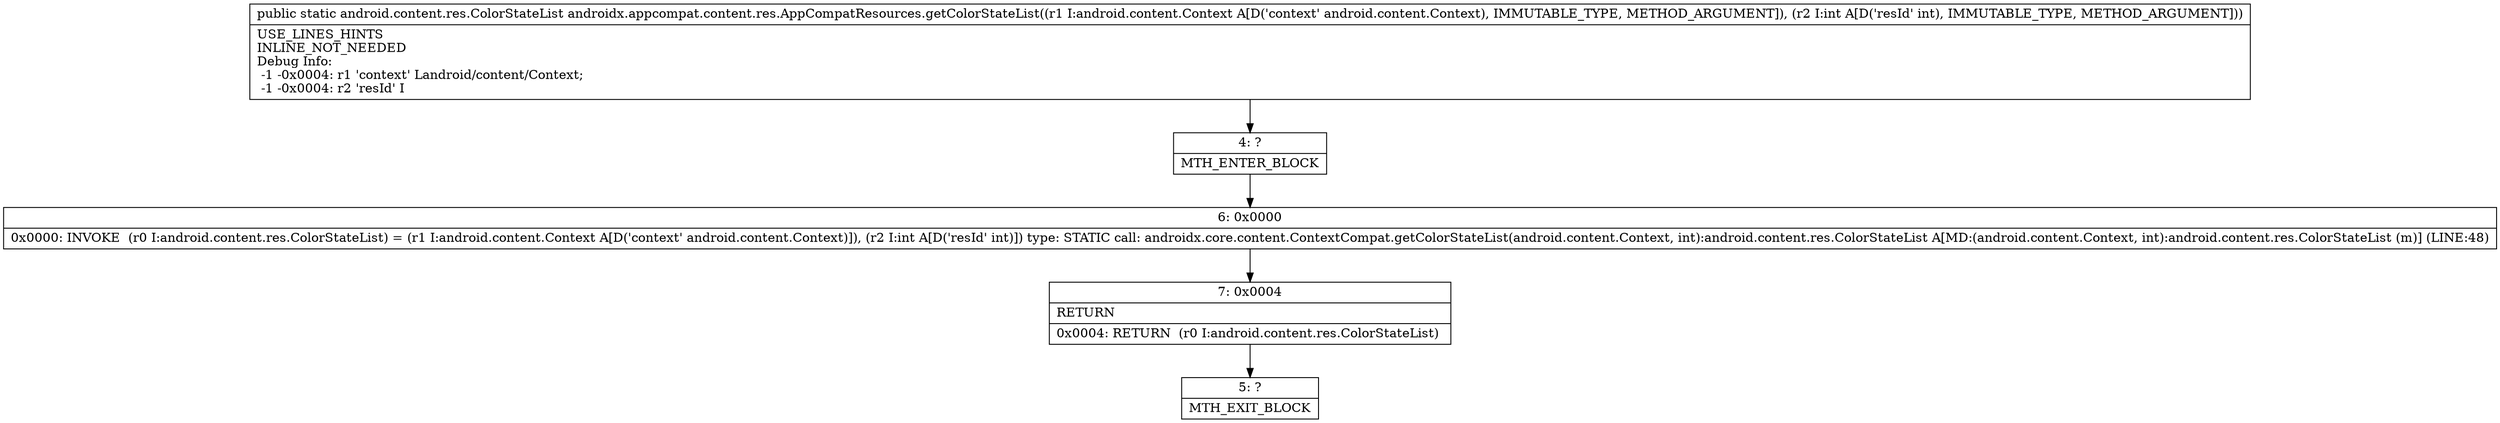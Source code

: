 digraph "CFG forandroidx.appcompat.content.res.AppCompatResources.getColorStateList(Landroid\/content\/Context;I)Landroid\/content\/res\/ColorStateList;" {
Node_4 [shape=record,label="{4\:\ ?|MTH_ENTER_BLOCK\l}"];
Node_6 [shape=record,label="{6\:\ 0x0000|0x0000: INVOKE  (r0 I:android.content.res.ColorStateList) = (r1 I:android.content.Context A[D('context' android.content.Context)]), (r2 I:int A[D('resId' int)]) type: STATIC call: androidx.core.content.ContextCompat.getColorStateList(android.content.Context, int):android.content.res.ColorStateList A[MD:(android.content.Context, int):android.content.res.ColorStateList (m)] (LINE:48)\l}"];
Node_7 [shape=record,label="{7\:\ 0x0004|RETURN\l|0x0004: RETURN  (r0 I:android.content.res.ColorStateList) \l}"];
Node_5 [shape=record,label="{5\:\ ?|MTH_EXIT_BLOCK\l}"];
MethodNode[shape=record,label="{public static android.content.res.ColorStateList androidx.appcompat.content.res.AppCompatResources.getColorStateList((r1 I:android.content.Context A[D('context' android.content.Context), IMMUTABLE_TYPE, METHOD_ARGUMENT]), (r2 I:int A[D('resId' int), IMMUTABLE_TYPE, METHOD_ARGUMENT]))  | USE_LINES_HINTS\lINLINE_NOT_NEEDED\lDebug Info:\l  \-1 \-0x0004: r1 'context' Landroid\/content\/Context;\l  \-1 \-0x0004: r2 'resId' I\l}"];
MethodNode -> Node_4;Node_4 -> Node_6;
Node_6 -> Node_7;
Node_7 -> Node_5;
}

